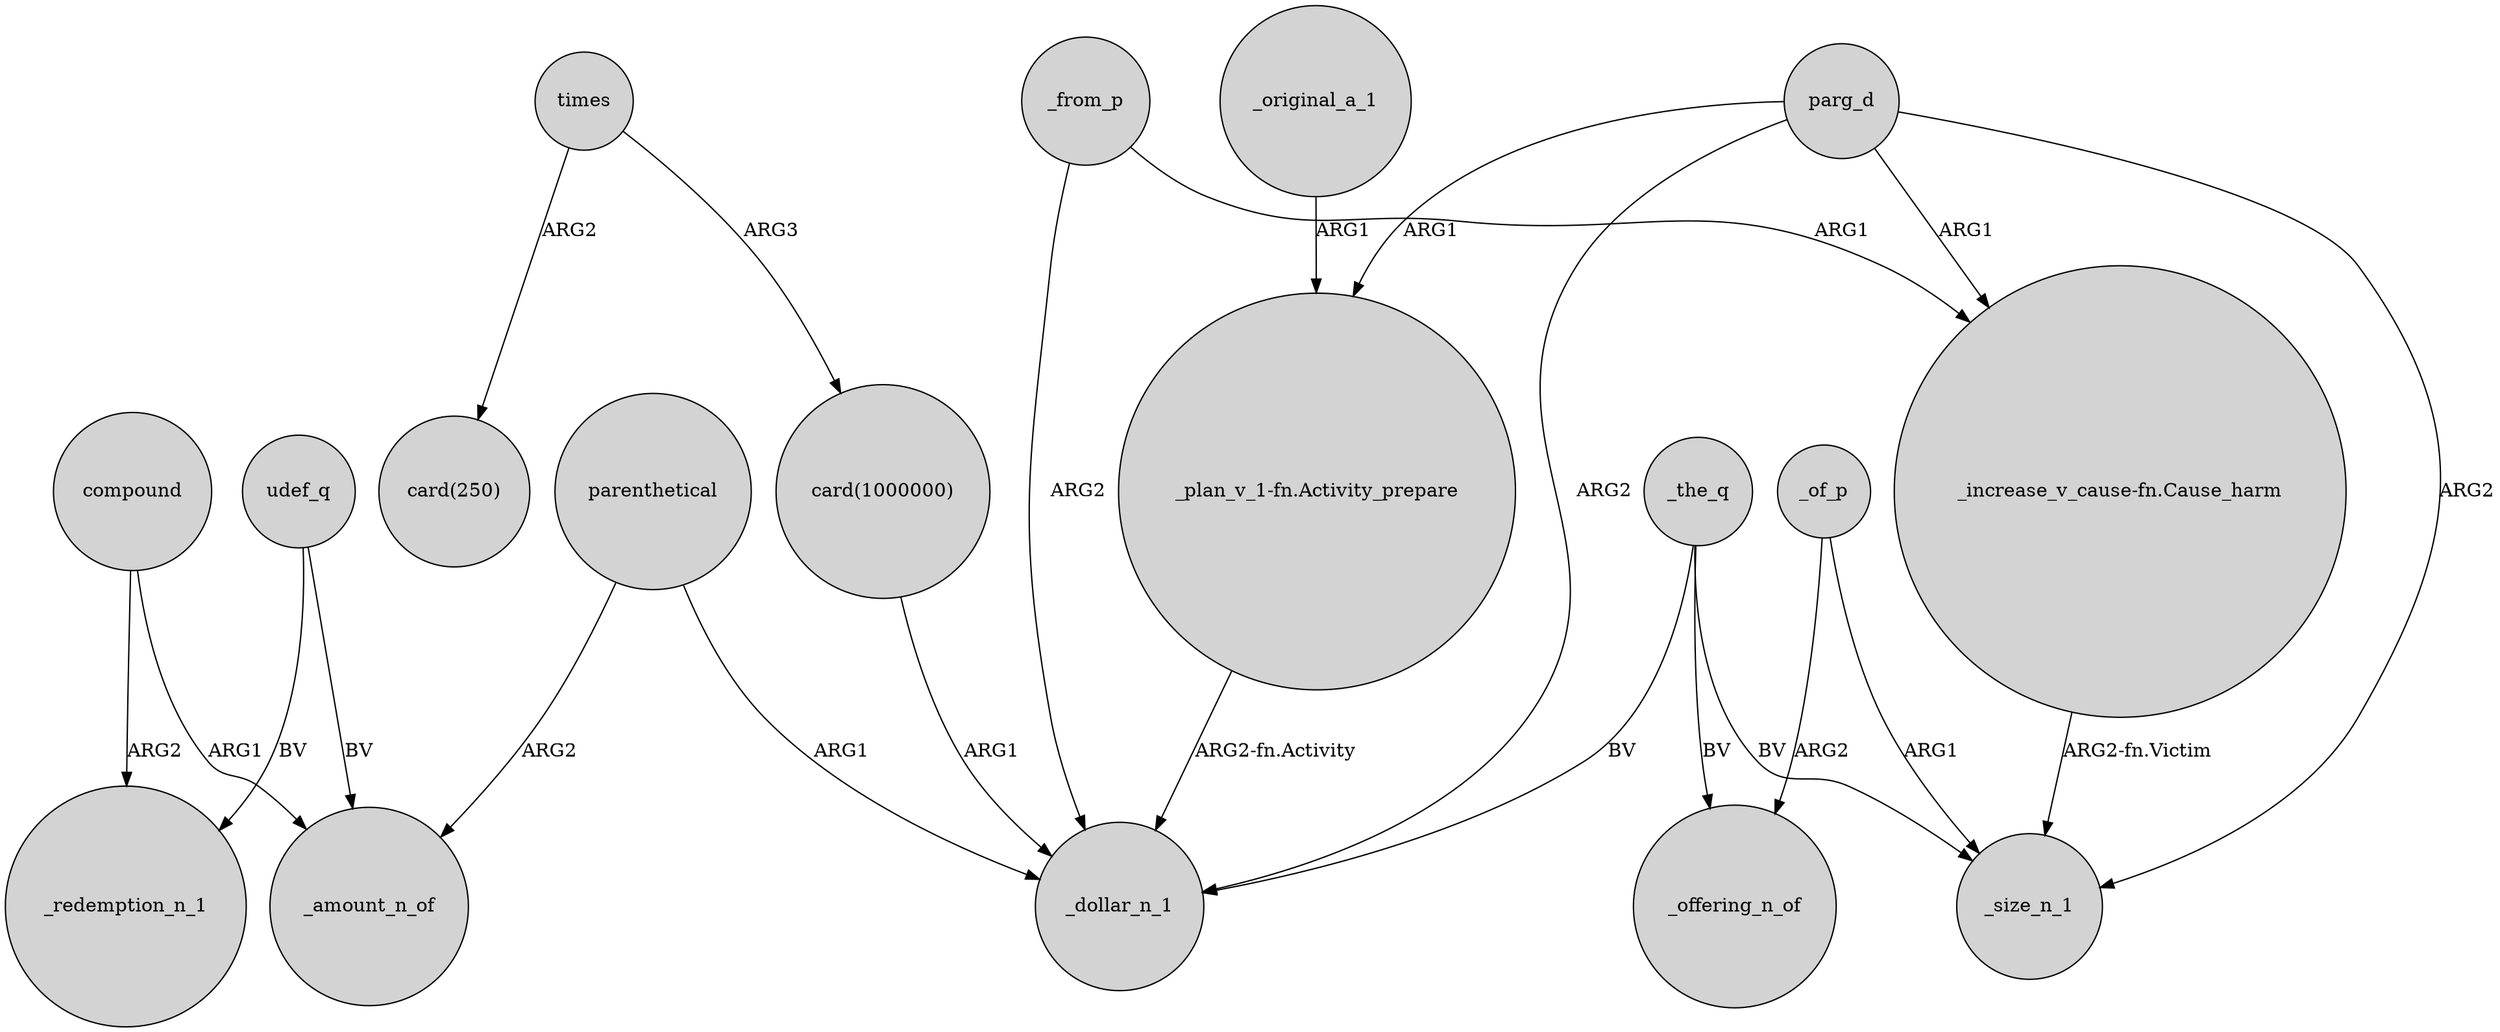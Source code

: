 digraph {
	node [shape=circle style=filled]
	parg_d -> _dollar_n_1 [label=ARG2]
	parenthetical -> _amount_n_of [label=ARG2]
	compound -> _amount_n_of [label=ARG1]
	udef_q -> _redemption_n_1 [label=BV]
	_of_p -> _offering_n_of [label=ARG2]
	times -> "card(1000000)" [label=ARG3]
	_the_q -> _dollar_n_1 [label=BV]
	parenthetical -> _dollar_n_1 [label=ARG1]
	parg_d -> "_plan_v_1-fn.Activity_prepare" [label=ARG1]
	_from_p -> "_increase_v_cause-fn.Cause_harm" [label=ARG1]
	parg_d -> _size_n_1 [label=ARG2]
	parg_d -> "_increase_v_cause-fn.Cause_harm" [label=ARG1]
	_original_a_1 -> "_plan_v_1-fn.Activity_prepare" [label=ARG1]
	_the_q -> _offering_n_of [label=BV]
	udef_q -> _amount_n_of [label=BV]
	"_plan_v_1-fn.Activity_prepare" -> _dollar_n_1 [label="ARG2-fn.Activity"]
	"card(1000000)" -> _dollar_n_1 [label=ARG1]
	_of_p -> _size_n_1 [label=ARG1]
	"_increase_v_cause-fn.Cause_harm" -> _size_n_1 [label="ARG2-fn.Victim"]
	times -> "card(250)" [label=ARG2]
	compound -> _redemption_n_1 [label=ARG2]
	_the_q -> _size_n_1 [label=BV]
	_from_p -> _dollar_n_1 [label=ARG2]
}

